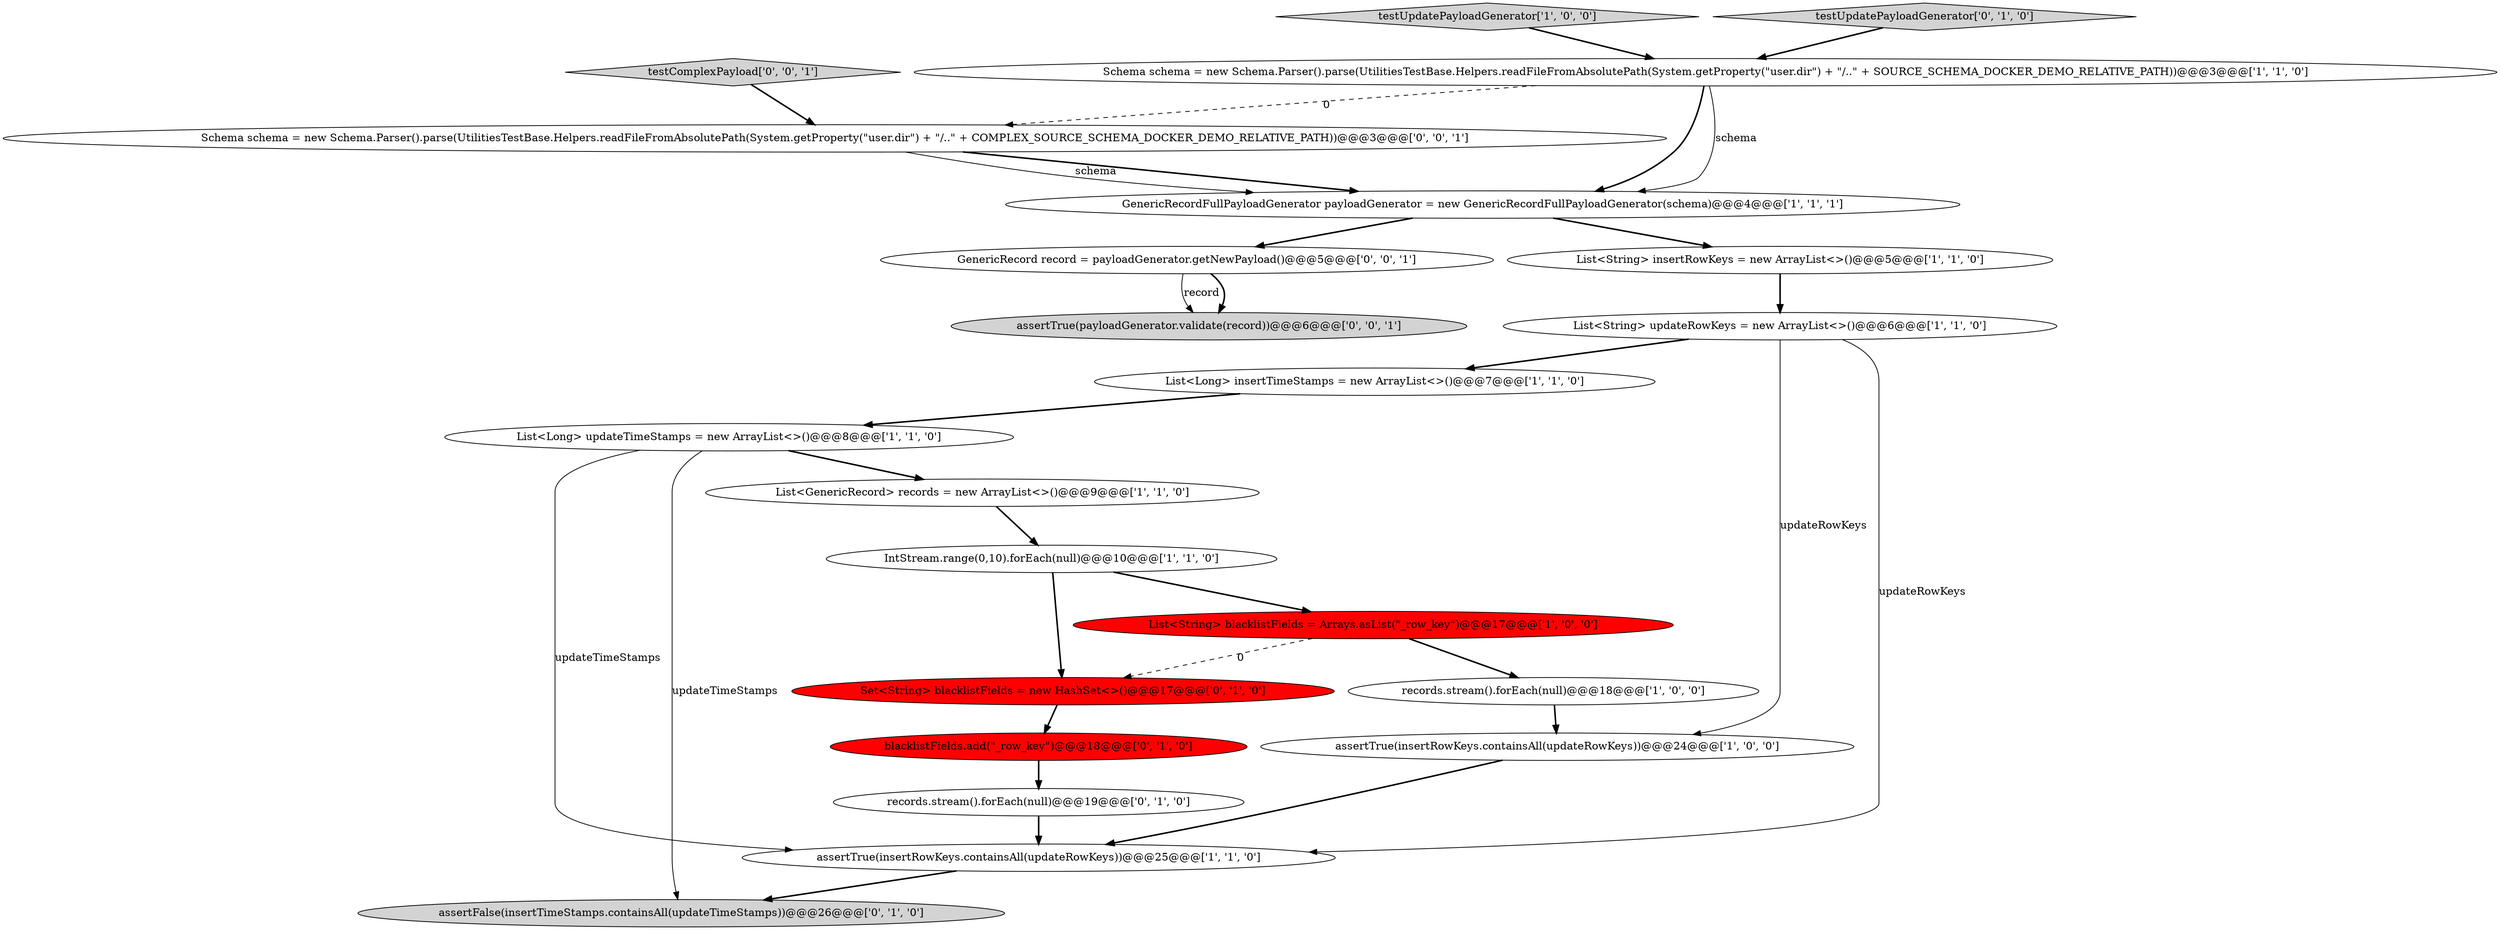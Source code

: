 digraph {
20 [style = filled, label = "assertTrue(payloadGenerator.validate(record))@@@6@@@['0', '0', '1']", fillcolor = lightgray, shape = ellipse image = "AAA0AAABBB3BBB"];
4 [style = filled, label = "Schema schema = new Schema.Parser().parse(UtilitiesTestBase.Helpers.readFileFromAbsolutePath(System.getProperty(\"user.dir\") + \"/..\" + SOURCE_SCHEMA_DOCKER_DEMO_RELATIVE_PATH))@@@3@@@['1', '1', '0']", fillcolor = white, shape = ellipse image = "AAA0AAABBB1BBB"];
9 [style = filled, label = "List<String> updateRowKeys = new ArrayList<>()@@@6@@@['1', '1', '0']", fillcolor = white, shape = ellipse image = "AAA0AAABBB1BBB"];
19 [style = filled, label = "Schema schema = new Schema.Parser().parse(UtilitiesTestBase.Helpers.readFileFromAbsolutePath(System.getProperty(\"user.dir\") + \"/..\" + COMPLEX_SOURCE_SCHEMA_DOCKER_DEMO_RELATIVE_PATH))@@@3@@@['0', '0', '1']", fillcolor = white, shape = ellipse image = "AAA0AAABBB3BBB"];
0 [style = filled, label = "List<Long> insertTimeStamps = new ArrayList<>()@@@7@@@['1', '1', '0']", fillcolor = white, shape = ellipse image = "AAA0AAABBB1BBB"];
2 [style = filled, label = "GenericRecordFullPayloadGenerator payloadGenerator = new GenericRecordFullPayloadGenerator(schema)@@@4@@@['1', '1', '1']", fillcolor = white, shape = ellipse image = "AAA0AAABBB1BBB"];
18 [style = filled, label = "GenericRecord record = payloadGenerator.getNewPayload()@@@5@@@['0', '0', '1']", fillcolor = white, shape = ellipse image = "AAA0AAABBB3BBB"];
15 [style = filled, label = "Set<String> blacklistFields = new HashSet<>()@@@17@@@['0', '1', '0']", fillcolor = red, shape = ellipse image = "AAA1AAABBB2BBB"];
10 [style = filled, label = "List<Long> updateTimeStamps = new ArrayList<>()@@@8@@@['1', '1', '0']", fillcolor = white, shape = ellipse image = "AAA0AAABBB1BBB"];
21 [style = filled, label = "testComplexPayload['0', '0', '1']", fillcolor = lightgray, shape = diamond image = "AAA0AAABBB3BBB"];
8 [style = filled, label = "List<String> insertRowKeys = new ArrayList<>()@@@5@@@['1', '1', '0']", fillcolor = white, shape = ellipse image = "AAA0AAABBB1BBB"];
3 [style = filled, label = "List<GenericRecord> records = new ArrayList<>()@@@9@@@['1', '1', '0']", fillcolor = white, shape = ellipse image = "AAA0AAABBB1BBB"];
16 [style = filled, label = "records.stream().forEach(null)@@@19@@@['0', '1', '0']", fillcolor = white, shape = ellipse image = "AAA0AAABBB2BBB"];
11 [style = filled, label = "testUpdatePayloadGenerator['1', '0', '0']", fillcolor = lightgray, shape = diamond image = "AAA0AAABBB1BBB"];
1 [style = filled, label = "records.stream().forEach(null)@@@18@@@['1', '0', '0']", fillcolor = white, shape = ellipse image = "AAA0AAABBB1BBB"];
12 [style = filled, label = "assertTrue(insertRowKeys.containsAll(updateRowKeys))@@@25@@@['1', '1', '0']", fillcolor = white, shape = ellipse image = "AAA0AAABBB1BBB"];
13 [style = filled, label = "blacklistFields.add(\"_row_key\")@@@18@@@['0', '1', '0']", fillcolor = red, shape = ellipse image = "AAA1AAABBB2BBB"];
6 [style = filled, label = "IntStream.range(0,10).forEach(null)@@@10@@@['1', '1', '0']", fillcolor = white, shape = ellipse image = "AAA0AAABBB1BBB"];
14 [style = filled, label = "testUpdatePayloadGenerator['0', '1', '0']", fillcolor = lightgray, shape = diamond image = "AAA0AAABBB2BBB"];
5 [style = filled, label = "assertTrue(insertRowKeys.containsAll(updateRowKeys))@@@24@@@['1', '0', '0']", fillcolor = white, shape = ellipse image = "AAA0AAABBB1BBB"];
7 [style = filled, label = "List<String> blacklistFields = Arrays.asList(\"_row_key\")@@@17@@@['1', '0', '0']", fillcolor = red, shape = ellipse image = "AAA1AAABBB1BBB"];
17 [style = filled, label = "assertFalse(insertTimeStamps.containsAll(updateTimeStamps))@@@26@@@['0', '1', '0']", fillcolor = lightgray, shape = ellipse image = "AAA0AAABBB2BBB"];
1->5 [style = bold, label=""];
4->2 [style = solid, label="schema"];
15->13 [style = bold, label=""];
7->1 [style = bold, label=""];
9->5 [style = solid, label="updateRowKeys"];
9->0 [style = bold, label=""];
21->19 [style = bold, label=""];
10->12 [style = solid, label="updateTimeStamps"];
10->17 [style = solid, label="updateTimeStamps"];
11->4 [style = bold, label=""];
12->17 [style = bold, label=""];
10->3 [style = bold, label=""];
3->6 [style = bold, label=""];
2->18 [style = bold, label=""];
4->2 [style = bold, label=""];
19->2 [style = bold, label=""];
13->16 [style = bold, label=""];
6->15 [style = bold, label=""];
18->20 [style = bold, label=""];
0->10 [style = bold, label=""];
5->12 [style = bold, label=""];
8->9 [style = bold, label=""];
7->15 [style = dashed, label="0"];
4->19 [style = dashed, label="0"];
18->20 [style = solid, label="record"];
9->12 [style = solid, label="updateRowKeys"];
6->7 [style = bold, label=""];
16->12 [style = bold, label=""];
19->2 [style = solid, label="schema"];
2->8 [style = bold, label=""];
14->4 [style = bold, label=""];
}
